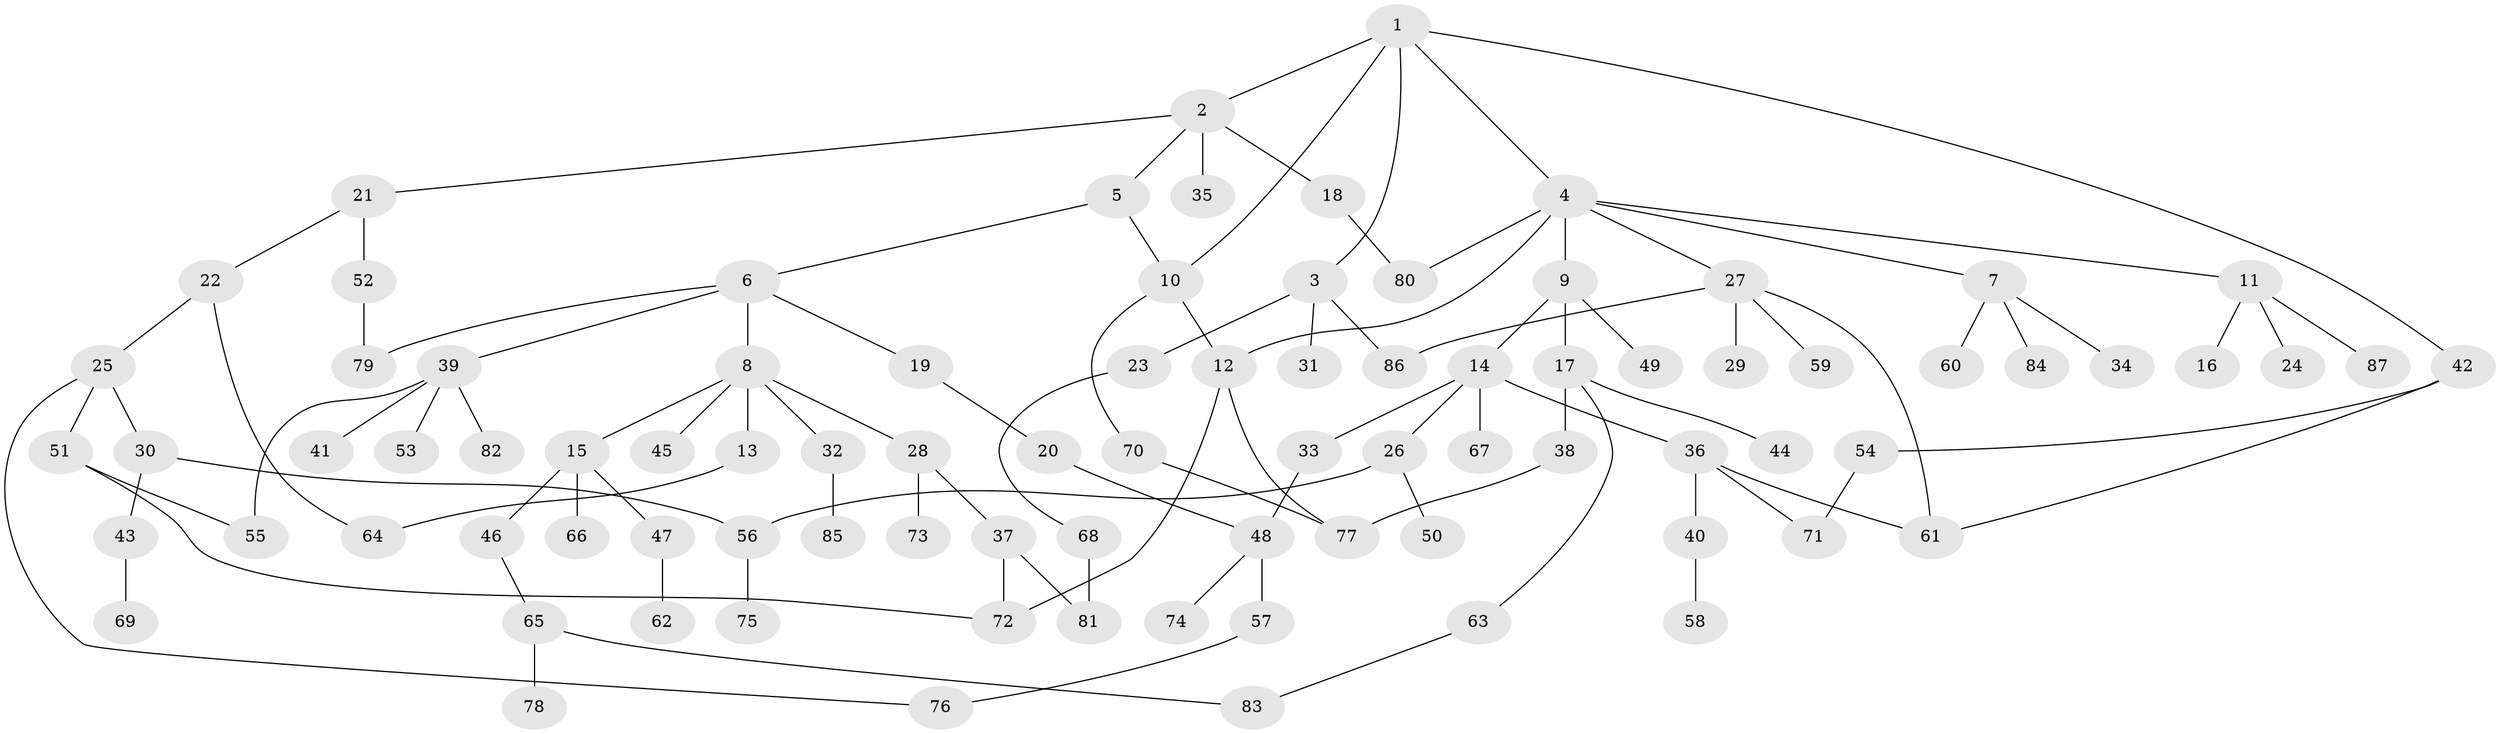 // Generated by graph-tools (version 1.1) at 2025/13/03/09/25 04:13:15]
// undirected, 87 vertices, 105 edges
graph export_dot {
graph [start="1"]
  node [color=gray90,style=filled];
  1;
  2;
  3;
  4;
  5;
  6;
  7;
  8;
  9;
  10;
  11;
  12;
  13;
  14;
  15;
  16;
  17;
  18;
  19;
  20;
  21;
  22;
  23;
  24;
  25;
  26;
  27;
  28;
  29;
  30;
  31;
  32;
  33;
  34;
  35;
  36;
  37;
  38;
  39;
  40;
  41;
  42;
  43;
  44;
  45;
  46;
  47;
  48;
  49;
  50;
  51;
  52;
  53;
  54;
  55;
  56;
  57;
  58;
  59;
  60;
  61;
  62;
  63;
  64;
  65;
  66;
  67;
  68;
  69;
  70;
  71;
  72;
  73;
  74;
  75;
  76;
  77;
  78;
  79;
  80;
  81;
  82;
  83;
  84;
  85;
  86;
  87;
  1 -- 2;
  1 -- 3;
  1 -- 4;
  1 -- 10;
  1 -- 42;
  2 -- 5;
  2 -- 18;
  2 -- 21;
  2 -- 35;
  3 -- 23;
  3 -- 31;
  3 -- 86;
  4 -- 7;
  4 -- 9;
  4 -- 11;
  4 -- 12;
  4 -- 27;
  4 -- 80;
  5 -- 6;
  5 -- 10;
  6 -- 8;
  6 -- 19;
  6 -- 39;
  6 -- 79;
  7 -- 34;
  7 -- 60;
  7 -- 84;
  8 -- 13;
  8 -- 15;
  8 -- 28;
  8 -- 32;
  8 -- 45;
  9 -- 14;
  9 -- 17;
  9 -- 49;
  10 -- 70;
  10 -- 12;
  11 -- 16;
  11 -- 24;
  11 -- 87;
  12 -- 77;
  12 -- 72;
  13 -- 64;
  14 -- 26;
  14 -- 33;
  14 -- 36;
  14 -- 67;
  15 -- 46;
  15 -- 47;
  15 -- 66;
  17 -- 38;
  17 -- 44;
  17 -- 63;
  18 -- 80;
  19 -- 20;
  20 -- 48;
  21 -- 22;
  21 -- 52;
  22 -- 25;
  22 -- 64;
  23 -- 68;
  25 -- 30;
  25 -- 51;
  25 -- 76;
  26 -- 50;
  26 -- 56;
  27 -- 29;
  27 -- 59;
  27 -- 61;
  27 -- 86;
  28 -- 37;
  28 -- 73;
  30 -- 43;
  30 -- 56;
  32 -- 85;
  33 -- 48;
  36 -- 40;
  36 -- 71;
  36 -- 61;
  37 -- 81;
  37 -- 72;
  38 -- 77;
  39 -- 41;
  39 -- 53;
  39 -- 82;
  39 -- 55;
  40 -- 58;
  42 -- 54;
  42 -- 61;
  43 -- 69;
  46 -- 65;
  47 -- 62;
  48 -- 57;
  48 -- 74;
  51 -- 55;
  51 -- 72;
  52 -- 79;
  54 -- 71;
  56 -- 75;
  57 -- 76;
  63 -- 83;
  65 -- 78;
  65 -- 83;
  68 -- 81;
  70 -- 77;
}
